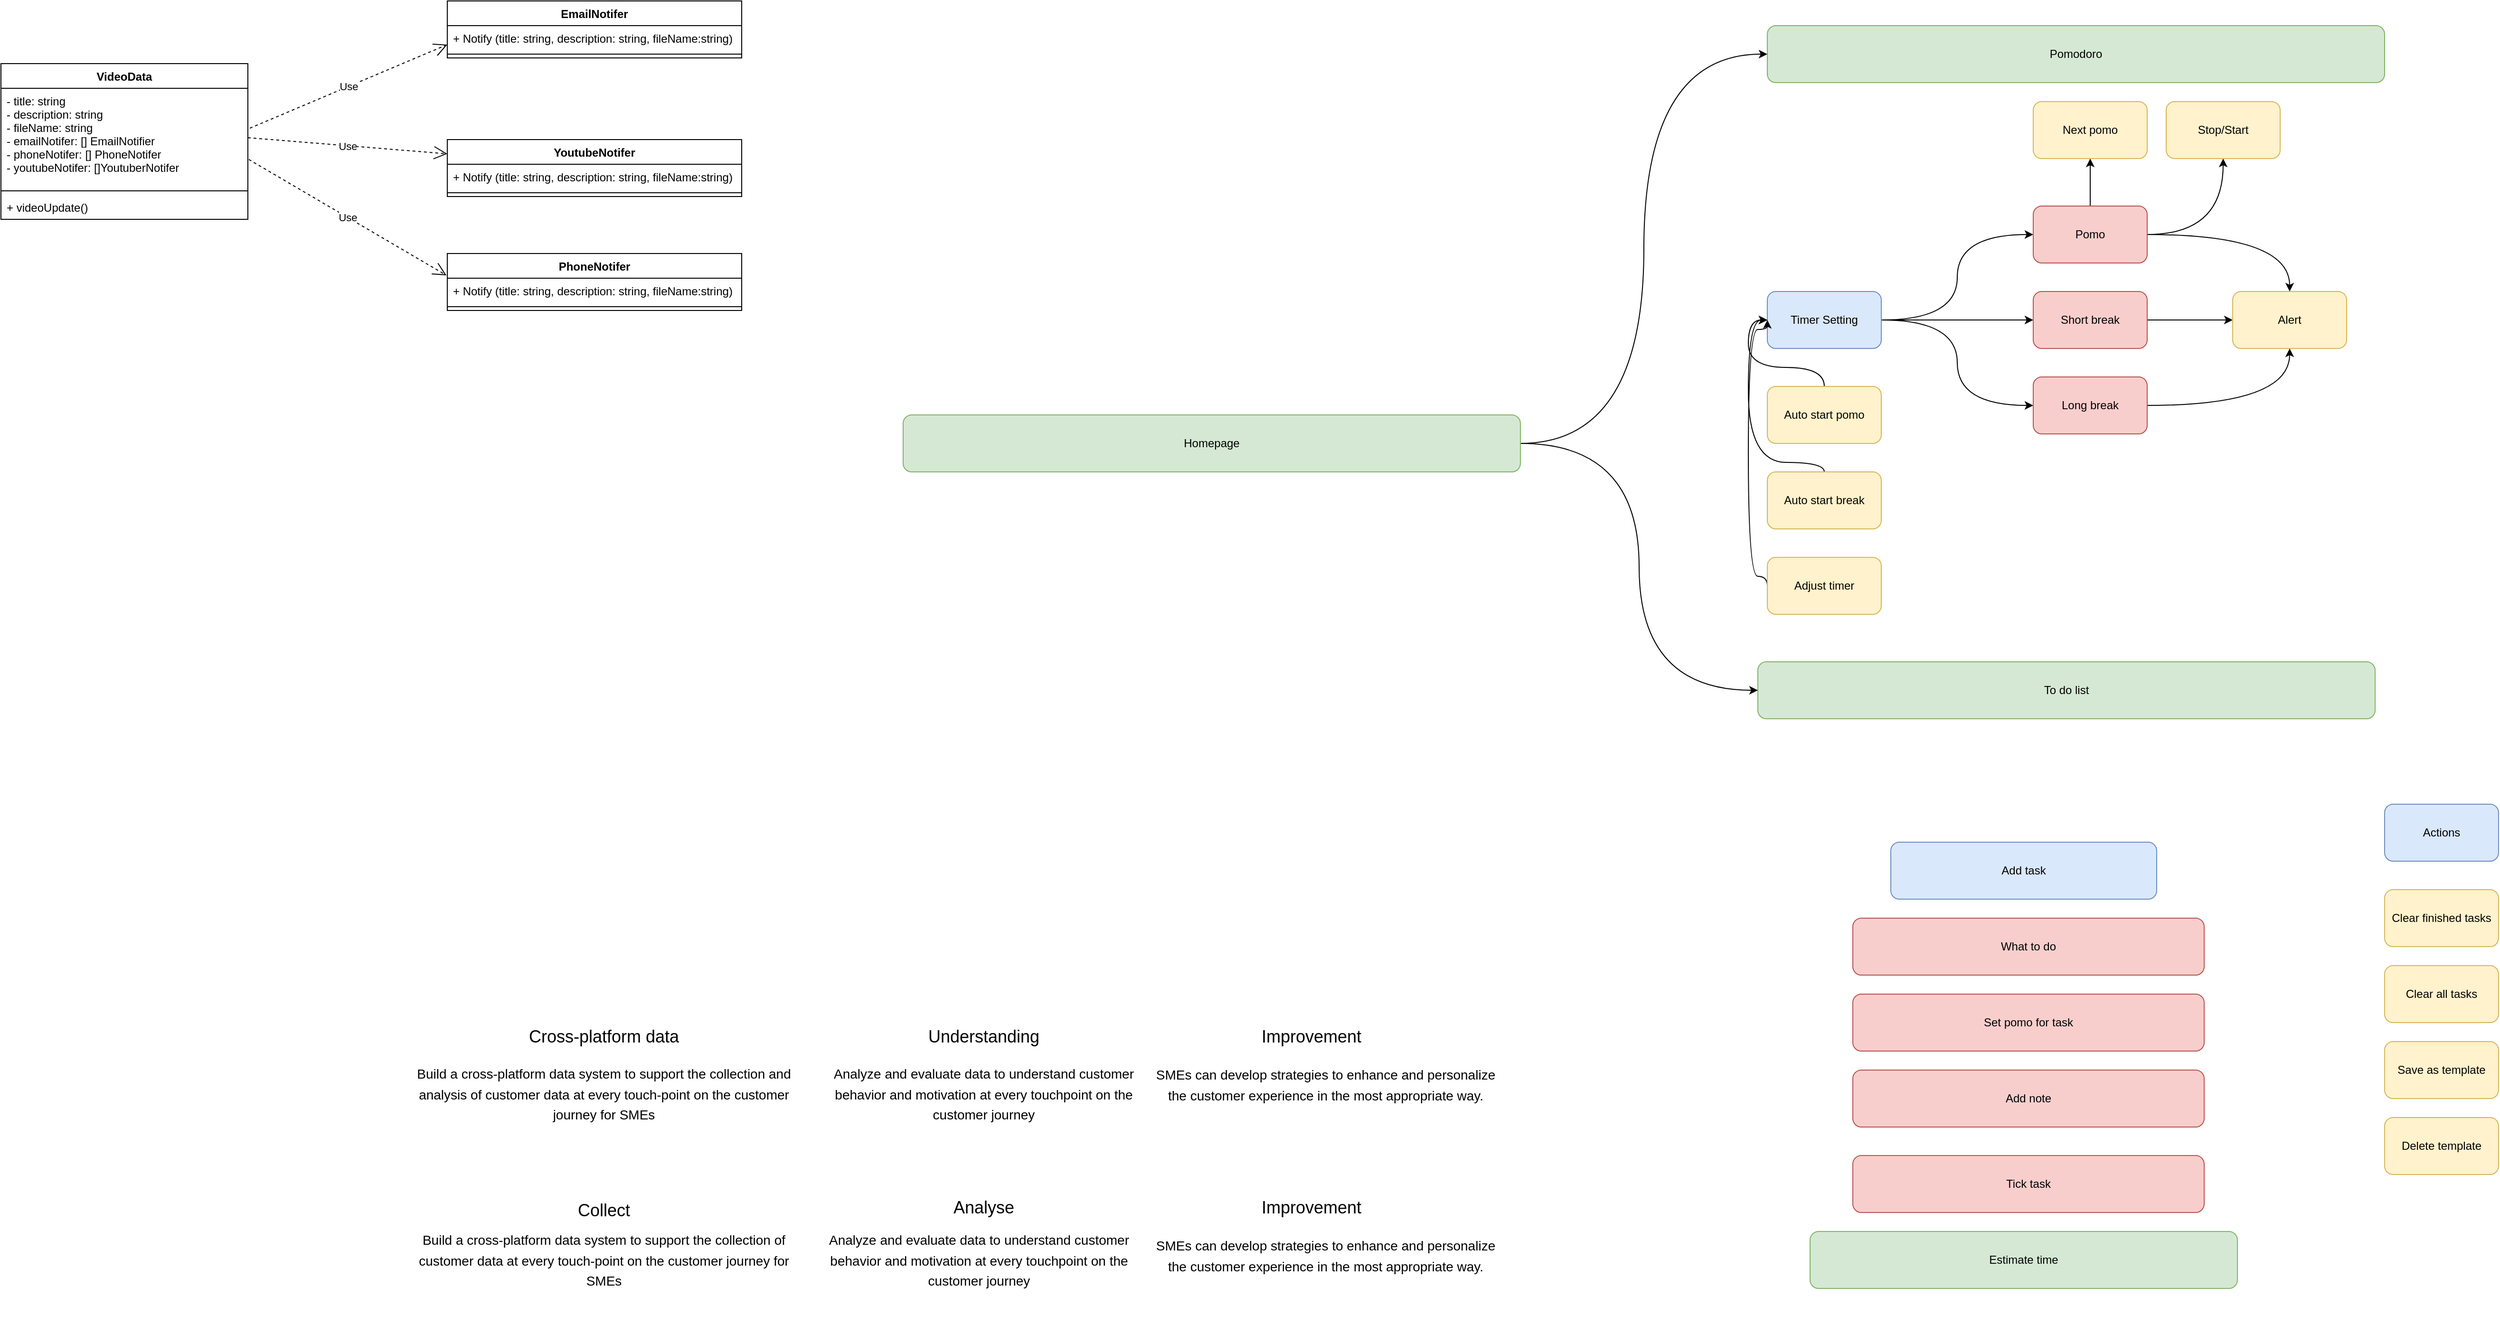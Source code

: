<mxfile version="20.5.0" type="device"><diagram id="8Gfu3SahSb1mHm9d5XKN" name="Page-1"><mxGraphModel dx="2656" dy="766" grid="1" gridSize="10" guides="1" tooltips="1" connect="1" arrows="1" fold="1" page="1" pageScale="1" pageWidth="850" pageHeight="1100" math="0" shadow="0"><root><mxCell id="0"/><mxCell id="1" parent="0"/><mxCell id="mbkHHmatHtRUNCDCR0Nr-5" style="edgeStyle=orthogonalEdgeStyle;rounded=0;orthogonalLoop=1;jettySize=auto;html=1;entryX=0;entryY=0.5;entryDx=0;entryDy=0;curved=1;" parent="1" source="mbkHHmatHtRUNCDCR0Nr-1" target="mbkHHmatHtRUNCDCR0Nr-2" edge="1"><mxGeometry relative="1" as="geometry"/></mxCell><mxCell id="mbkHHmatHtRUNCDCR0Nr-6" style="edgeStyle=orthogonalEdgeStyle;rounded=0;orthogonalLoop=1;jettySize=auto;html=1;entryX=0;entryY=0.5;entryDx=0;entryDy=0;curved=1;" parent="1" source="mbkHHmatHtRUNCDCR0Nr-1" target="mbkHHmatHtRUNCDCR0Nr-3" edge="1"><mxGeometry relative="1" as="geometry"/></mxCell><mxCell id="mbkHHmatHtRUNCDCR0Nr-7" style="edgeStyle=orthogonalEdgeStyle;rounded=0;orthogonalLoop=1;jettySize=auto;html=1;entryX=0;entryY=0.5;entryDx=0;entryDy=0;curved=1;" parent="1" source="mbkHHmatHtRUNCDCR0Nr-1" target="mbkHHmatHtRUNCDCR0Nr-4" edge="1"><mxGeometry relative="1" as="geometry"/></mxCell><mxCell id="mbkHHmatHtRUNCDCR0Nr-1" value="Timer Setting" style="rounded=1;whiteSpace=wrap;html=1;fillColor=#dae8fc;strokeColor=#6c8ebf;" parent="1" vertex="1"><mxGeometry x="260" y="450" width="120" height="60" as="geometry"/></mxCell><mxCell id="mbkHHmatHtRUNCDCR0Nr-15" style="edgeStyle=orthogonalEdgeStyle;curved=1;rounded=0;orthogonalLoop=1;jettySize=auto;html=1;entryX=0.5;entryY=0;entryDx=0;entryDy=0;" parent="1" source="mbkHHmatHtRUNCDCR0Nr-2" target="mbkHHmatHtRUNCDCR0Nr-14" edge="1"><mxGeometry relative="1" as="geometry"/></mxCell><mxCell id="mbkHHmatHtRUNCDCR0Nr-29" style="edgeStyle=orthogonalEdgeStyle;curved=1;rounded=0;orthogonalLoop=1;jettySize=auto;html=1;" parent="1" source="mbkHHmatHtRUNCDCR0Nr-2" target="mbkHHmatHtRUNCDCR0Nr-28" edge="1"><mxGeometry relative="1" as="geometry"/></mxCell><mxCell id="mbkHHmatHtRUNCDCR0Nr-31" style="edgeStyle=orthogonalEdgeStyle;curved=1;rounded=0;orthogonalLoop=1;jettySize=auto;html=1;entryX=0.5;entryY=1;entryDx=0;entryDy=0;" parent="1" source="mbkHHmatHtRUNCDCR0Nr-2" target="mbkHHmatHtRUNCDCR0Nr-30" edge="1"><mxGeometry relative="1" as="geometry"/></mxCell><mxCell id="mbkHHmatHtRUNCDCR0Nr-2" value="Pomo" style="rounded=1;whiteSpace=wrap;html=1;fillColor=#f8cecc;strokeColor=#b85450;" parent="1" vertex="1"><mxGeometry x="540" y="360" width="120" height="60" as="geometry"/></mxCell><mxCell id="mbkHHmatHtRUNCDCR0Nr-16" style="edgeStyle=orthogonalEdgeStyle;curved=1;rounded=0;orthogonalLoop=1;jettySize=auto;html=1;entryX=0;entryY=0.5;entryDx=0;entryDy=0;" parent="1" source="mbkHHmatHtRUNCDCR0Nr-3" target="mbkHHmatHtRUNCDCR0Nr-14" edge="1"><mxGeometry relative="1" as="geometry"/></mxCell><mxCell id="mbkHHmatHtRUNCDCR0Nr-3" value="Short break" style="rounded=1;whiteSpace=wrap;html=1;fillColor=#f8cecc;strokeColor=#b85450;" parent="1" vertex="1"><mxGeometry x="540" y="450" width="120" height="60" as="geometry"/></mxCell><mxCell id="mbkHHmatHtRUNCDCR0Nr-17" style="edgeStyle=orthogonalEdgeStyle;curved=1;rounded=0;orthogonalLoop=1;jettySize=auto;html=1;entryX=0.5;entryY=1;entryDx=0;entryDy=0;" parent="1" source="mbkHHmatHtRUNCDCR0Nr-4" target="mbkHHmatHtRUNCDCR0Nr-14" edge="1"><mxGeometry relative="1" as="geometry"/></mxCell><mxCell id="mbkHHmatHtRUNCDCR0Nr-4" value="Long break" style="rounded=1;whiteSpace=wrap;html=1;fillColor=#f8cecc;strokeColor=#b85450;" parent="1" vertex="1"><mxGeometry x="540" y="540" width="120" height="60" as="geometry"/></mxCell><mxCell id="mbkHHmatHtRUNCDCR0Nr-10" style="edgeStyle=orthogonalEdgeStyle;curved=1;rounded=0;orthogonalLoop=1;jettySize=auto;html=1;entryX=0;entryY=0.5;entryDx=0;entryDy=0;" parent="1" source="mbkHHmatHtRUNCDCR0Nr-8" target="mbkHHmatHtRUNCDCR0Nr-1" edge="1"><mxGeometry relative="1" as="geometry"/></mxCell><mxCell id="mbkHHmatHtRUNCDCR0Nr-8" value="Auto start pomo" style="rounded=1;whiteSpace=wrap;html=1;fillColor=#fff2cc;strokeColor=#d6b656;" parent="1" vertex="1"><mxGeometry x="260" y="550" width="120" height="60" as="geometry"/></mxCell><mxCell id="mbkHHmatHtRUNCDCR0Nr-11" style="edgeStyle=orthogonalEdgeStyle;curved=1;rounded=0;orthogonalLoop=1;jettySize=auto;html=1;entryX=0;entryY=0.5;entryDx=0;entryDy=0;" parent="1" source="mbkHHmatHtRUNCDCR0Nr-9" target="mbkHHmatHtRUNCDCR0Nr-1" edge="1"><mxGeometry relative="1" as="geometry"><Array as="points"><mxPoint x="320" y="630"/><mxPoint x="240" y="630"/><mxPoint x="240" y="480"/></Array></mxGeometry></mxCell><mxCell id="mbkHHmatHtRUNCDCR0Nr-9" value="Auto start break" style="rounded=1;whiteSpace=wrap;html=1;fillColor=#fff2cc;strokeColor=#d6b656;" parent="1" vertex="1"><mxGeometry x="260" y="640" width="120" height="60" as="geometry"/></mxCell><mxCell id="mbkHHmatHtRUNCDCR0Nr-13" style="edgeStyle=orthogonalEdgeStyle;curved=1;rounded=0;orthogonalLoop=1;jettySize=auto;html=1;exitX=0;exitY=0.5;exitDx=0;exitDy=0;" parent="1" source="mbkHHmatHtRUNCDCR0Nr-12" edge="1"><mxGeometry relative="1" as="geometry"><mxPoint x="260" y="480" as="targetPoint"/><Array as="points"><mxPoint x="260" y="750"/><mxPoint x="240" y="750"/><mxPoint x="240" y="490"/><mxPoint x="260" y="490"/></Array></mxGeometry></mxCell><mxCell id="mbkHHmatHtRUNCDCR0Nr-12" value="Adjust timer" style="rounded=1;whiteSpace=wrap;html=1;fillColor=#fff2cc;strokeColor=#d6b656;" parent="1" vertex="1"><mxGeometry x="260" y="730" width="120" height="60" as="geometry"/></mxCell><mxCell id="mbkHHmatHtRUNCDCR0Nr-14" value="Alert" style="rounded=1;whiteSpace=wrap;html=1;fillColor=#fff2cc;strokeColor=#d6b656;" parent="1" vertex="1"><mxGeometry x="750" y="450" width="120" height="60" as="geometry"/></mxCell><mxCell id="mbkHHmatHtRUNCDCR0Nr-18" value="Pomodoro" style="rounded=1;whiteSpace=wrap;html=1;fillColor=#d5e8d4;strokeColor=#82b366;" parent="1" vertex="1"><mxGeometry x="260" y="170" width="650" height="60" as="geometry"/></mxCell><mxCell id="mbkHHmatHtRUNCDCR0Nr-19" value="To do list" style="rounded=1;whiteSpace=wrap;html=1;fillColor=#d5e8d4;strokeColor=#82b366;" parent="1" vertex="1"><mxGeometry x="250" y="840" width="650" height="60" as="geometry"/></mxCell><mxCell id="mbkHHmatHtRUNCDCR0Nr-20" value="Actions" style="rounded=1;whiteSpace=wrap;html=1;fillColor=#dae8fc;strokeColor=#6c8ebf;" parent="1" vertex="1"><mxGeometry x="910" y="990" width="120" height="60" as="geometry"/></mxCell><mxCell id="mbkHHmatHtRUNCDCR0Nr-21" value="Clear finished tasks" style="rounded=1;whiteSpace=wrap;html=1;fillColor=#fff2cc;strokeColor=#d6b656;" parent="1" vertex="1"><mxGeometry x="910" y="1080" width="120" height="60" as="geometry"/></mxCell><mxCell id="mbkHHmatHtRUNCDCR0Nr-22" value="Clear all tasks" style="rounded=1;whiteSpace=wrap;html=1;fillColor=#fff2cc;strokeColor=#d6b656;" parent="1" vertex="1"><mxGeometry x="910" y="1160" width="120" height="60" as="geometry"/></mxCell><mxCell id="mbkHHmatHtRUNCDCR0Nr-23" value="Add task" style="rounded=1;whiteSpace=wrap;html=1;fillColor=#dae8fc;strokeColor=#6c8ebf;" parent="1" vertex="1"><mxGeometry x="390" y="1030" width="280" height="60" as="geometry"/></mxCell><mxCell id="mbkHHmatHtRUNCDCR0Nr-24" value="What to do" style="rounded=1;whiteSpace=wrap;html=1;fillColor=#f8cecc;strokeColor=#b85450;" parent="1" vertex="1"><mxGeometry x="350" y="1110" width="370" height="60" as="geometry"/></mxCell><mxCell id="mbkHHmatHtRUNCDCR0Nr-25" value="Set pomo for task" style="rounded=1;whiteSpace=wrap;html=1;fillColor=#f8cecc;strokeColor=#b85450;" parent="1" vertex="1"><mxGeometry x="350" y="1190" width="370" height="60" as="geometry"/></mxCell><mxCell id="mbkHHmatHtRUNCDCR0Nr-26" value="Add note" style="rounded=1;whiteSpace=wrap;html=1;fillColor=#f8cecc;strokeColor=#b85450;" parent="1" vertex="1"><mxGeometry x="350" y="1270" width="370" height="60" as="geometry"/></mxCell><mxCell id="mbkHHmatHtRUNCDCR0Nr-27" value="Estimate time" style="rounded=1;whiteSpace=wrap;html=1;fillColor=#d5e8d4;strokeColor=#82b366;" parent="1" vertex="1"><mxGeometry x="305" y="1440" width="450" height="60" as="geometry"/></mxCell><mxCell id="mbkHHmatHtRUNCDCR0Nr-28" value="Stop/Start" style="rounded=1;whiteSpace=wrap;html=1;fillColor=#fff2cc;strokeColor=#d6b656;" parent="1" vertex="1"><mxGeometry x="680" y="250" width="120" height="60" as="geometry"/></mxCell><mxCell id="mbkHHmatHtRUNCDCR0Nr-30" value="Next pomo" style="rounded=1;whiteSpace=wrap;html=1;fillColor=#fff2cc;strokeColor=#d6b656;" parent="1" vertex="1"><mxGeometry x="540" y="250" width="120" height="60" as="geometry"/></mxCell><mxCell id="mbkHHmatHtRUNCDCR0Nr-32" value="Tick task" style="rounded=1;whiteSpace=wrap;html=1;fillColor=#f8cecc;strokeColor=#b85450;" parent="1" vertex="1"><mxGeometry x="350" y="1360" width="370" height="60" as="geometry"/></mxCell><mxCell id="sqzw359Bwjai30zNiNLM-2" style="edgeStyle=orthogonalEdgeStyle;rounded=0;orthogonalLoop=1;jettySize=auto;html=1;entryX=0;entryY=0.5;entryDx=0;entryDy=0;curved=1;" parent="1" source="sqzw359Bwjai30zNiNLM-1" target="mbkHHmatHtRUNCDCR0Nr-19" edge="1"><mxGeometry relative="1" as="geometry"/></mxCell><mxCell id="sqzw359Bwjai30zNiNLM-3" style="edgeStyle=orthogonalEdgeStyle;rounded=0;orthogonalLoop=1;jettySize=auto;html=1;entryX=0;entryY=0.5;entryDx=0;entryDy=0;curved=1;" parent="1" source="sqzw359Bwjai30zNiNLM-1" target="mbkHHmatHtRUNCDCR0Nr-18" edge="1"><mxGeometry relative="1" as="geometry"/></mxCell><mxCell id="sqzw359Bwjai30zNiNLM-1" value="Homepage" style="rounded=1;whiteSpace=wrap;html=1;fillColor=#d5e8d4;strokeColor=#82b366;" parent="1" vertex="1"><mxGeometry x="-650" y="580" width="650" height="60" as="geometry"/></mxCell><mxCell id="I7nSkXTepY3XiqucIh2Q-1" value="Save as template" style="rounded=1;whiteSpace=wrap;html=1;fillColor=#fff2cc;strokeColor=#d6b656;" parent="1" vertex="1"><mxGeometry x="910" y="1240" width="120" height="60" as="geometry"/></mxCell><mxCell id="I7nSkXTepY3XiqucIh2Q-2" value="Delete template" style="rounded=1;whiteSpace=wrap;html=1;fillColor=#fff2cc;strokeColor=#d6b656;" parent="1" vertex="1"><mxGeometry x="910" y="1320" width="120" height="60" as="geometry"/></mxCell><mxCell id="hnciCIEUF6ahnc321ULn-2" value="&lt;font style=&quot;font-size: 18px;&quot;&gt;Cross-platform data&lt;/font&gt;" style="text;html=1;align=center;verticalAlign=middle;whiteSpace=wrap;rounded=0;" parent="1" vertex="1"><mxGeometry x="-1050" y="1180" width="170" height="110" as="geometry"/></mxCell><mxCell id="hnciCIEUF6ahnc321ULn-3" value="&lt;font style=&quot;font-size: 14px;&quot;&gt;Build a cross-platform data system to support the collection and analysis of customer data at every touch-point on the customer journey for SMEs&lt;/font&gt;" style="text;html=1;strokeColor=none;fillColor=none;align=center;verticalAlign=middle;whiteSpace=wrap;rounded=0;fontSize=18;" parent="1" vertex="1"><mxGeometry x="-1170" y="1227.5" width="410" height="135" as="geometry"/></mxCell><mxCell id="hnciCIEUF6ahnc321ULn-4" value="&lt;font style=&quot;font-size: 18px;&quot;&gt;Understanding&lt;/font&gt;" style="text;html=1;align=center;verticalAlign=middle;whiteSpace=wrap;rounded=0;" parent="1" vertex="1"><mxGeometry x="-650" y="1180" width="170" height="110" as="geometry"/></mxCell><mxCell id="hnciCIEUF6ahnc321ULn-5" value="&lt;font style=&quot;font-size: 14px;&quot;&gt;Analyze and evaluate data to understand customer behavior and motivation at every touchpoint on the customer journey&lt;/font&gt;" style="text;html=1;strokeColor=none;fillColor=none;align=center;verticalAlign=middle;whiteSpace=wrap;rounded=0;fontSize=18;" parent="1" vertex="1"><mxGeometry x="-745" y="1230" width="360" height="130" as="geometry"/></mxCell><mxCell id="hnciCIEUF6ahnc321ULn-6" value="&lt;font style=&quot;font-size: 18px;&quot;&gt;Improvement&lt;/font&gt;" style="text;html=1;align=center;verticalAlign=middle;whiteSpace=wrap;rounded=0;" parent="1" vertex="1"><mxGeometry x="-305" y="1180" width="170" height="110" as="geometry"/></mxCell><mxCell id="hnciCIEUF6ahnc321ULn-7" value="&lt;font style=&quot;font-size: 14px;&quot;&gt;SMEs can develop strategies to enhance and personalize the customer experience in the most appropriate way.&lt;/font&gt;" style="text;html=1;strokeColor=none;fillColor=none;align=center;verticalAlign=middle;whiteSpace=wrap;rounded=0;fontSize=18;" parent="1" vertex="1"><mxGeometry x="-385" y="1220" width="360" height="130" as="geometry"/></mxCell><mxCell id="hnciCIEUF6ahnc321ULn-8" value="&lt;font style=&quot;font-size: 18px;&quot;&gt;Collect&lt;/font&gt;" style="text;html=1;align=center;verticalAlign=middle;whiteSpace=wrap;rounded=0;" parent="1" vertex="1"><mxGeometry x="-1050" y="1362.5" width="170" height="110" as="geometry"/></mxCell><mxCell id="hnciCIEUF6ahnc321ULn-9" value="&lt;font style=&quot;font-size: 14px;&quot;&gt;Build a cross-platform data system to support the collection of customer data at every touch-point on the customer journey for SMEs&lt;/font&gt;" style="text;html=1;strokeColor=none;fillColor=none;align=center;verticalAlign=middle;whiteSpace=wrap;rounded=0;fontSize=18;" parent="1" vertex="1"><mxGeometry x="-1170" y="1402.5" width="410" height="135" as="geometry"/></mxCell><mxCell id="hnciCIEUF6ahnc321ULn-11" value="&lt;font style=&quot;font-size: 18px;&quot;&gt;Analyse&lt;/font&gt;" style="text;html=1;align=center;verticalAlign=middle;whiteSpace=wrap;rounded=0;" parent="1" vertex="1"><mxGeometry x="-650" y="1360" width="170" height="110" as="geometry"/></mxCell><mxCell id="hnciCIEUF6ahnc321ULn-12" value="&lt;font style=&quot;font-size: 14px;&quot;&gt;Analyze and evaluate data to understand customer behavior and motivation at every touchpoint on the customer journey&lt;/font&gt;" style="text;html=1;strokeColor=none;fillColor=none;align=center;verticalAlign=middle;whiteSpace=wrap;rounded=0;fontSize=18;" parent="1" vertex="1"><mxGeometry x="-750" y="1405" width="360" height="130" as="geometry"/></mxCell><mxCell id="hnciCIEUF6ahnc321ULn-13" value="&lt;font style=&quot;font-size: 18px;&quot;&gt;Improvement&lt;/font&gt;" style="text;html=1;align=center;verticalAlign=middle;whiteSpace=wrap;rounded=0;" parent="1" vertex="1"><mxGeometry x="-305" y="1360" width="170" height="110" as="geometry"/></mxCell><mxCell id="hnciCIEUF6ahnc321ULn-14" value="&lt;font style=&quot;font-size: 14px;&quot;&gt;SMEs can develop strategies to enhance and personalize the customer experience in the most appropriate way.&lt;/font&gt;" style="text;html=1;strokeColor=none;fillColor=none;align=center;verticalAlign=middle;whiteSpace=wrap;rounded=0;fontSize=18;" parent="1" vertex="1"><mxGeometry x="-385" y="1400" width="360" height="130" as="geometry"/></mxCell><mxCell id="7pMbTlWzz_6A9lzRCgc1-2" value="VideoData" style="swimlane;fontStyle=1;align=center;verticalAlign=top;childLayout=stackLayout;horizontal=1;startSize=26;horizontalStack=0;resizeParent=1;resizeParentMax=0;resizeLast=0;collapsible=1;marginBottom=0;" vertex="1" parent="1"><mxGeometry x="-1600" y="210" width="260" height="164" as="geometry"/></mxCell><mxCell id="7pMbTlWzz_6A9lzRCgc1-3" value="- title: string&#10;- description: string&#10;- fileName: string&#10;- emailNotifer: [] EmailNotifier &#10;- phoneNotifer: [] PhoneNotifer&#10;- youtubeNotifer: []YoutuberNotifer" style="text;strokeColor=none;fillColor=none;align=left;verticalAlign=top;spacingLeft=4;spacingRight=4;overflow=hidden;rotatable=0;points=[[0,0.5],[1,0.5]];portConstraint=eastwest;" vertex="1" parent="7pMbTlWzz_6A9lzRCgc1-2"><mxGeometry y="26" width="260" height="104" as="geometry"/></mxCell><mxCell id="7pMbTlWzz_6A9lzRCgc1-4" value="" style="line;strokeWidth=1;fillColor=none;align=left;verticalAlign=middle;spacingTop=-1;spacingLeft=3;spacingRight=3;rotatable=0;labelPosition=right;points=[];portConstraint=eastwest;strokeColor=inherit;" vertex="1" parent="7pMbTlWzz_6A9lzRCgc1-2"><mxGeometry y="130" width="260" height="8" as="geometry"/></mxCell><mxCell id="7pMbTlWzz_6A9lzRCgc1-5" value="+ videoUpdate()" style="text;strokeColor=none;fillColor=none;align=left;verticalAlign=top;spacingLeft=4;spacingRight=4;overflow=hidden;rotatable=0;points=[[0,0.5],[1,0.5]];portConstraint=eastwest;" vertex="1" parent="7pMbTlWzz_6A9lzRCgc1-2"><mxGeometry y="138" width="260" height="26" as="geometry"/></mxCell><mxCell id="7pMbTlWzz_6A9lzRCgc1-6" value="EmailNotifer" style="swimlane;fontStyle=1;align=center;verticalAlign=top;childLayout=stackLayout;horizontal=1;startSize=26;horizontalStack=0;resizeParent=1;resizeParentMax=0;resizeLast=0;collapsible=1;marginBottom=0;" vertex="1" parent="1"><mxGeometry x="-1130" y="144" width="310" height="60" as="geometry"/></mxCell><mxCell id="7pMbTlWzz_6A9lzRCgc1-7" value="+ Notify (title: string, description: string, fileName:string)" style="text;strokeColor=none;fillColor=none;align=left;verticalAlign=top;spacingLeft=4;spacingRight=4;overflow=hidden;rotatable=0;points=[[0,0.5],[1,0.5]];portConstraint=eastwest;" vertex="1" parent="7pMbTlWzz_6A9lzRCgc1-6"><mxGeometry y="26" width="310" height="26" as="geometry"/></mxCell><mxCell id="7pMbTlWzz_6A9lzRCgc1-8" value="" style="line;strokeWidth=1;fillColor=none;align=left;verticalAlign=middle;spacingTop=-1;spacingLeft=3;spacingRight=3;rotatable=0;labelPosition=right;points=[];portConstraint=eastwest;strokeColor=inherit;" vertex="1" parent="7pMbTlWzz_6A9lzRCgc1-6"><mxGeometry y="52" width="310" height="8" as="geometry"/></mxCell><mxCell id="7pMbTlWzz_6A9lzRCgc1-10" value="YoutubeNotifer" style="swimlane;fontStyle=1;align=center;verticalAlign=top;childLayout=stackLayout;horizontal=1;startSize=26;horizontalStack=0;resizeParent=1;resizeParentMax=0;resizeLast=0;collapsible=1;marginBottom=0;" vertex="1" parent="1"><mxGeometry x="-1130" y="290" width="310" height="60" as="geometry"/></mxCell><mxCell id="7pMbTlWzz_6A9lzRCgc1-11" value="+ Notify (title: string, description: string, fileName:string)" style="text;strokeColor=none;fillColor=none;align=left;verticalAlign=top;spacingLeft=4;spacingRight=4;overflow=hidden;rotatable=0;points=[[0,0.5],[1,0.5]];portConstraint=eastwest;" vertex="1" parent="7pMbTlWzz_6A9lzRCgc1-10"><mxGeometry y="26" width="310" height="26" as="geometry"/></mxCell><mxCell id="7pMbTlWzz_6A9lzRCgc1-12" value="" style="line;strokeWidth=1;fillColor=none;align=left;verticalAlign=middle;spacingTop=-1;spacingLeft=3;spacingRight=3;rotatable=0;labelPosition=right;points=[];portConstraint=eastwest;strokeColor=inherit;" vertex="1" parent="7pMbTlWzz_6A9lzRCgc1-10"><mxGeometry y="52" width="310" height="8" as="geometry"/></mxCell><mxCell id="7pMbTlWzz_6A9lzRCgc1-14" value="PhoneNotifer" style="swimlane;fontStyle=1;align=center;verticalAlign=top;childLayout=stackLayout;horizontal=1;startSize=26;horizontalStack=0;resizeParent=1;resizeParentMax=0;resizeLast=0;collapsible=1;marginBottom=0;" vertex="1" parent="1"><mxGeometry x="-1130" y="410" width="310" height="60" as="geometry"/></mxCell><mxCell id="7pMbTlWzz_6A9lzRCgc1-15" value="+ Notify (title: string, description: string, fileName:string)" style="text;strokeColor=none;fillColor=none;align=left;verticalAlign=top;spacingLeft=4;spacingRight=4;overflow=hidden;rotatable=0;points=[[0,0.5],[1,0.5]];portConstraint=eastwest;" vertex="1" parent="7pMbTlWzz_6A9lzRCgc1-14"><mxGeometry y="26" width="310" height="26" as="geometry"/></mxCell><mxCell id="7pMbTlWzz_6A9lzRCgc1-16" value="" style="line;strokeWidth=1;fillColor=none;align=left;verticalAlign=middle;spacingTop=-1;spacingLeft=3;spacingRight=3;rotatable=0;labelPosition=right;points=[];portConstraint=eastwest;strokeColor=inherit;" vertex="1" parent="7pMbTlWzz_6A9lzRCgc1-14"><mxGeometry y="52" width="310" height="8" as="geometry"/></mxCell><mxCell id="7pMbTlWzz_6A9lzRCgc1-19" value="Use" style="endArrow=open;endSize=12;dashed=1;html=1;rounded=0;exitX=1.008;exitY=0.404;exitDx=0;exitDy=0;exitPerimeter=0;" edge="1" parent="1" source="7pMbTlWzz_6A9lzRCgc1-3"><mxGeometry width="160" relative="1" as="geometry"><mxPoint x="-1290" y="190" as="sourcePoint"/><mxPoint x="-1130" y="190" as="targetPoint"/></mxGeometry></mxCell><mxCell id="7pMbTlWzz_6A9lzRCgc1-21" value="Use" style="endArrow=open;endSize=12;dashed=1;html=1;rounded=0;exitX=1;exitY=0.5;exitDx=0;exitDy=0;entryX=0;entryY=0.25;entryDx=0;entryDy=0;" edge="1" parent="1" source="7pMbTlWzz_6A9lzRCgc1-3" target="7pMbTlWzz_6A9lzRCgc1-10"><mxGeometry width="160" relative="1" as="geometry"><mxPoint x="-1347.92" y="248.016" as="sourcePoint"/><mxPoint x="-1120" y="200" as="targetPoint"/></mxGeometry></mxCell><mxCell id="7pMbTlWzz_6A9lzRCgc1-22" value="Use" style="endArrow=open;endSize=12;dashed=1;html=1;rounded=0;exitX=1.004;exitY=0.721;exitDx=0;exitDy=0;entryX=-0.003;entryY=0.383;entryDx=0;entryDy=0;entryPerimeter=0;exitPerimeter=0;" edge="1" parent="1" source="7pMbTlWzz_6A9lzRCgc1-3" target="7pMbTlWzz_6A9lzRCgc1-14"><mxGeometry width="160" relative="1" as="geometry"><mxPoint x="-1350" y="258" as="sourcePoint"/><mxPoint x="-1120" y="315" as="targetPoint"/></mxGeometry></mxCell></root></mxGraphModel></diagram></mxfile>